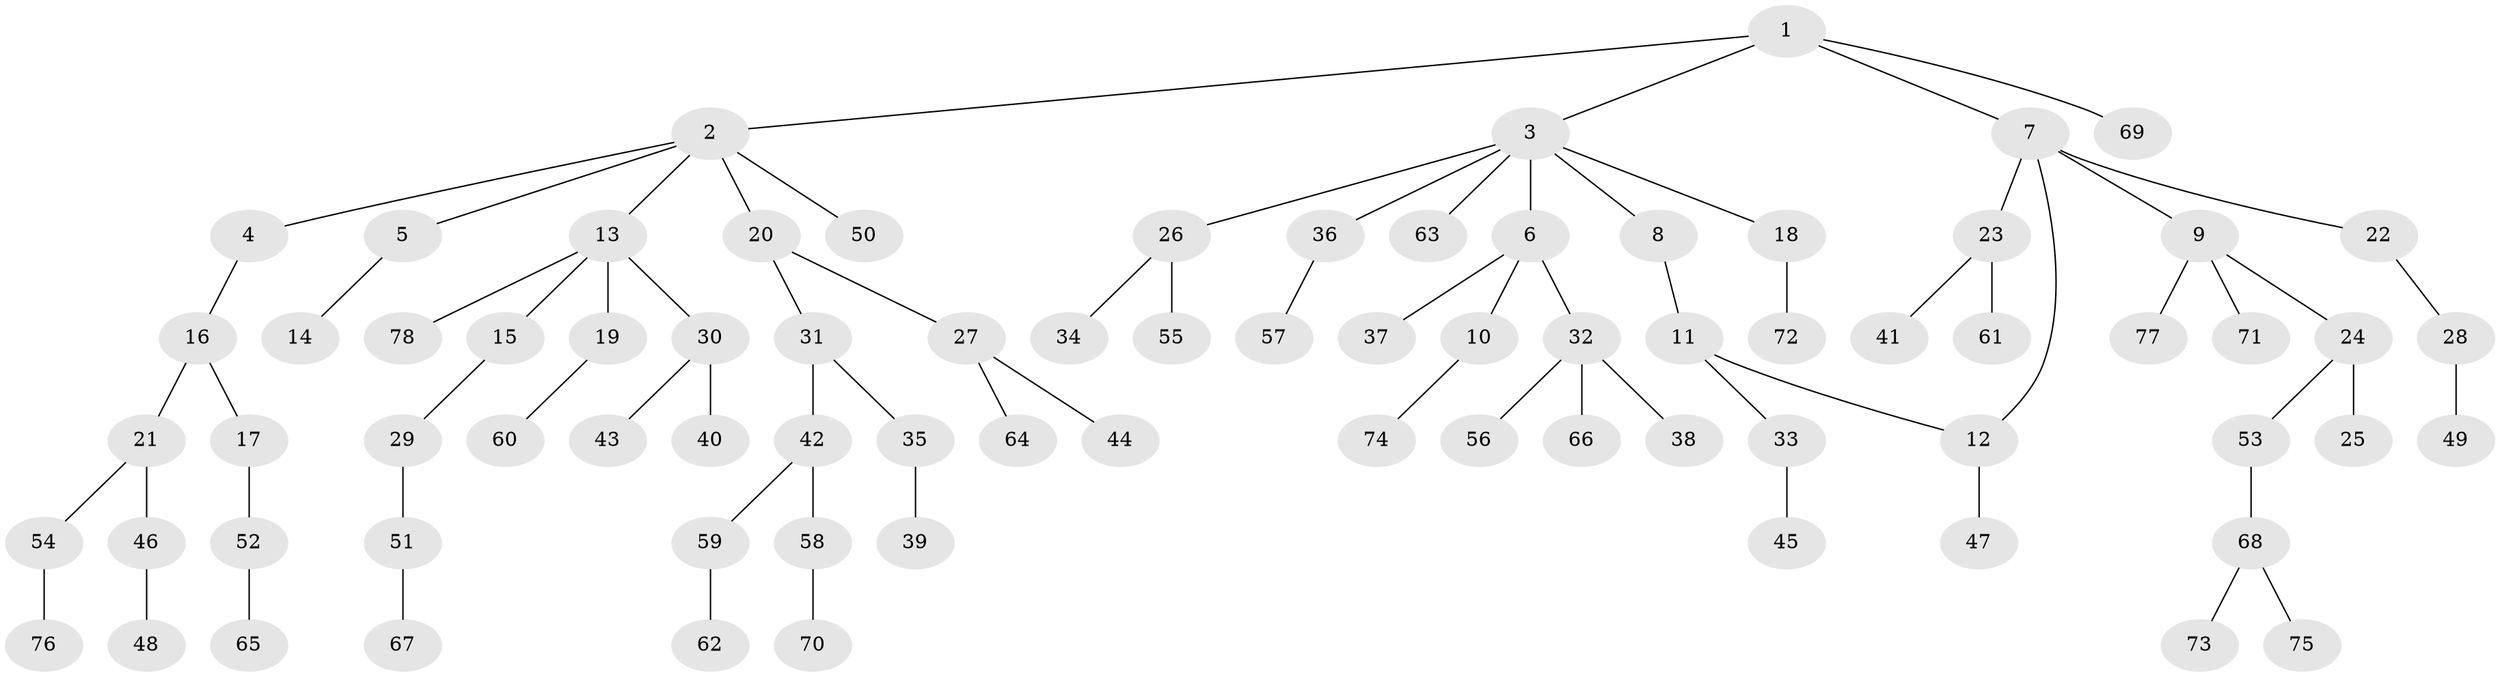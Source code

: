 // coarse degree distribution, {3: 0.16, 5: 0.04, 7: 0.04, 2: 0.22, 1: 0.52, 4: 0.02}
// Generated by graph-tools (version 1.1) at 2025/23/03/03/25 07:23:34]
// undirected, 78 vertices, 78 edges
graph export_dot {
graph [start="1"]
  node [color=gray90,style=filled];
  1;
  2;
  3;
  4;
  5;
  6;
  7;
  8;
  9;
  10;
  11;
  12;
  13;
  14;
  15;
  16;
  17;
  18;
  19;
  20;
  21;
  22;
  23;
  24;
  25;
  26;
  27;
  28;
  29;
  30;
  31;
  32;
  33;
  34;
  35;
  36;
  37;
  38;
  39;
  40;
  41;
  42;
  43;
  44;
  45;
  46;
  47;
  48;
  49;
  50;
  51;
  52;
  53;
  54;
  55;
  56;
  57;
  58;
  59;
  60;
  61;
  62;
  63;
  64;
  65;
  66;
  67;
  68;
  69;
  70;
  71;
  72;
  73;
  74;
  75;
  76;
  77;
  78;
  1 -- 2;
  1 -- 3;
  1 -- 7;
  1 -- 69;
  2 -- 4;
  2 -- 5;
  2 -- 13;
  2 -- 20;
  2 -- 50;
  3 -- 6;
  3 -- 8;
  3 -- 18;
  3 -- 26;
  3 -- 36;
  3 -- 63;
  4 -- 16;
  5 -- 14;
  6 -- 10;
  6 -- 32;
  6 -- 37;
  7 -- 9;
  7 -- 12;
  7 -- 22;
  7 -- 23;
  8 -- 11;
  9 -- 24;
  9 -- 71;
  9 -- 77;
  10 -- 74;
  11 -- 33;
  11 -- 12;
  12 -- 47;
  13 -- 15;
  13 -- 19;
  13 -- 30;
  13 -- 78;
  15 -- 29;
  16 -- 17;
  16 -- 21;
  17 -- 52;
  18 -- 72;
  19 -- 60;
  20 -- 27;
  20 -- 31;
  21 -- 46;
  21 -- 54;
  22 -- 28;
  23 -- 41;
  23 -- 61;
  24 -- 25;
  24 -- 53;
  26 -- 34;
  26 -- 55;
  27 -- 44;
  27 -- 64;
  28 -- 49;
  29 -- 51;
  30 -- 40;
  30 -- 43;
  31 -- 35;
  31 -- 42;
  32 -- 38;
  32 -- 56;
  32 -- 66;
  33 -- 45;
  35 -- 39;
  36 -- 57;
  42 -- 58;
  42 -- 59;
  46 -- 48;
  51 -- 67;
  52 -- 65;
  53 -- 68;
  54 -- 76;
  58 -- 70;
  59 -- 62;
  68 -- 73;
  68 -- 75;
}
